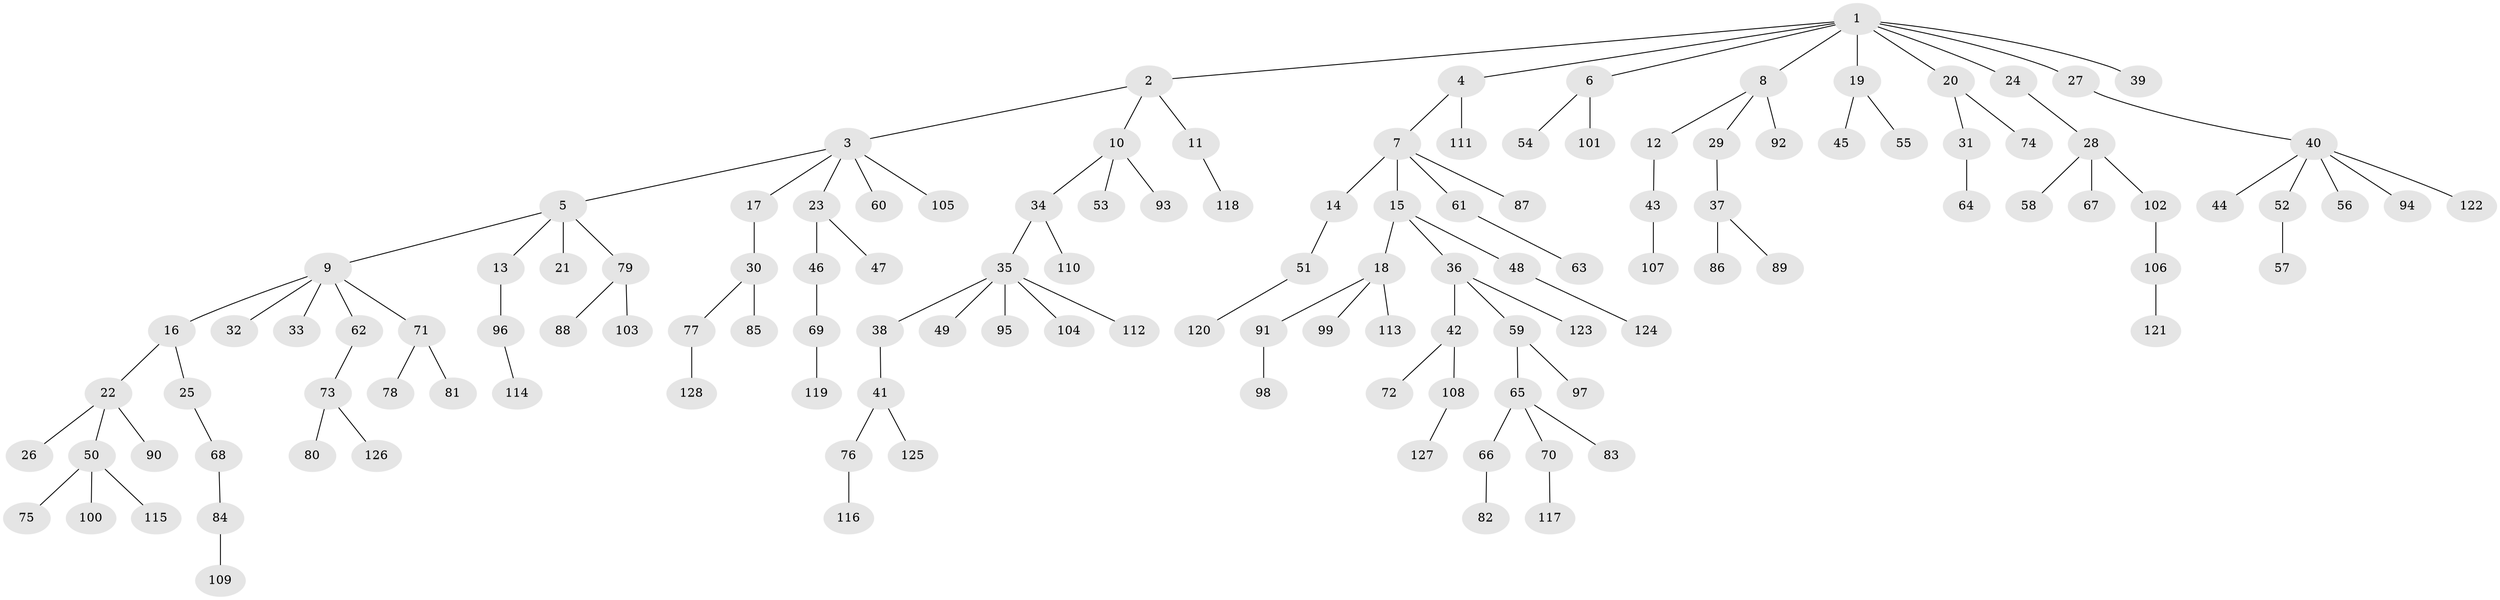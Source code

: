 // coarse degree distribution, {12: 0.013157894736842105, 10: 0.013157894736842105, 3: 0.07894736842105263, 5: 0.039473684210526314, 4: 0.039473684210526314, 2: 0.18421052631578946, 1: 0.618421052631579, 8: 0.013157894736842105}
// Generated by graph-tools (version 1.1) at 2025/19/03/04/25 18:19:22]
// undirected, 128 vertices, 127 edges
graph export_dot {
graph [start="1"]
  node [color=gray90,style=filled];
  1;
  2;
  3;
  4;
  5;
  6;
  7;
  8;
  9;
  10;
  11;
  12;
  13;
  14;
  15;
  16;
  17;
  18;
  19;
  20;
  21;
  22;
  23;
  24;
  25;
  26;
  27;
  28;
  29;
  30;
  31;
  32;
  33;
  34;
  35;
  36;
  37;
  38;
  39;
  40;
  41;
  42;
  43;
  44;
  45;
  46;
  47;
  48;
  49;
  50;
  51;
  52;
  53;
  54;
  55;
  56;
  57;
  58;
  59;
  60;
  61;
  62;
  63;
  64;
  65;
  66;
  67;
  68;
  69;
  70;
  71;
  72;
  73;
  74;
  75;
  76;
  77;
  78;
  79;
  80;
  81;
  82;
  83;
  84;
  85;
  86;
  87;
  88;
  89;
  90;
  91;
  92;
  93;
  94;
  95;
  96;
  97;
  98;
  99;
  100;
  101;
  102;
  103;
  104;
  105;
  106;
  107;
  108;
  109;
  110;
  111;
  112;
  113;
  114;
  115;
  116;
  117;
  118;
  119;
  120;
  121;
  122;
  123;
  124;
  125;
  126;
  127;
  128;
  1 -- 2;
  1 -- 4;
  1 -- 6;
  1 -- 8;
  1 -- 19;
  1 -- 20;
  1 -- 24;
  1 -- 27;
  1 -- 39;
  2 -- 3;
  2 -- 10;
  2 -- 11;
  3 -- 5;
  3 -- 17;
  3 -- 23;
  3 -- 60;
  3 -- 105;
  4 -- 7;
  4 -- 111;
  5 -- 9;
  5 -- 13;
  5 -- 21;
  5 -- 79;
  6 -- 54;
  6 -- 101;
  7 -- 14;
  7 -- 15;
  7 -- 61;
  7 -- 87;
  8 -- 12;
  8 -- 29;
  8 -- 92;
  9 -- 16;
  9 -- 32;
  9 -- 33;
  9 -- 62;
  9 -- 71;
  10 -- 34;
  10 -- 53;
  10 -- 93;
  11 -- 118;
  12 -- 43;
  13 -- 96;
  14 -- 51;
  15 -- 18;
  15 -- 36;
  15 -- 48;
  16 -- 22;
  16 -- 25;
  17 -- 30;
  18 -- 91;
  18 -- 99;
  18 -- 113;
  19 -- 45;
  19 -- 55;
  20 -- 31;
  20 -- 74;
  22 -- 26;
  22 -- 50;
  22 -- 90;
  23 -- 46;
  23 -- 47;
  24 -- 28;
  25 -- 68;
  27 -- 40;
  28 -- 58;
  28 -- 67;
  28 -- 102;
  29 -- 37;
  30 -- 77;
  30 -- 85;
  31 -- 64;
  34 -- 35;
  34 -- 110;
  35 -- 38;
  35 -- 49;
  35 -- 95;
  35 -- 104;
  35 -- 112;
  36 -- 42;
  36 -- 59;
  36 -- 123;
  37 -- 86;
  37 -- 89;
  38 -- 41;
  40 -- 44;
  40 -- 52;
  40 -- 56;
  40 -- 94;
  40 -- 122;
  41 -- 76;
  41 -- 125;
  42 -- 72;
  42 -- 108;
  43 -- 107;
  46 -- 69;
  48 -- 124;
  50 -- 75;
  50 -- 100;
  50 -- 115;
  51 -- 120;
  52 -- 57;
  59 -- 65;
  59 -- 97;
  61 -- 63;
  62 -- 73;
  65 -- 66;
  65 -- 70;
  65 -- 83;
  66 -- 82;
  68 -- 84;
  69 -- 119;
  70 -- 117;
  71 -- 78;
  71 -- 81;
  73 -- 80;
  73 -- 126;
  76 -- 116;
  77 -- 128;
  79 -- 88;
  79 -- 103;
  84 -- 109;
  91 -- 98;
  96 -- 114;
  102 -- 106;
  106 -- 121;
  108 -- 127;
}
